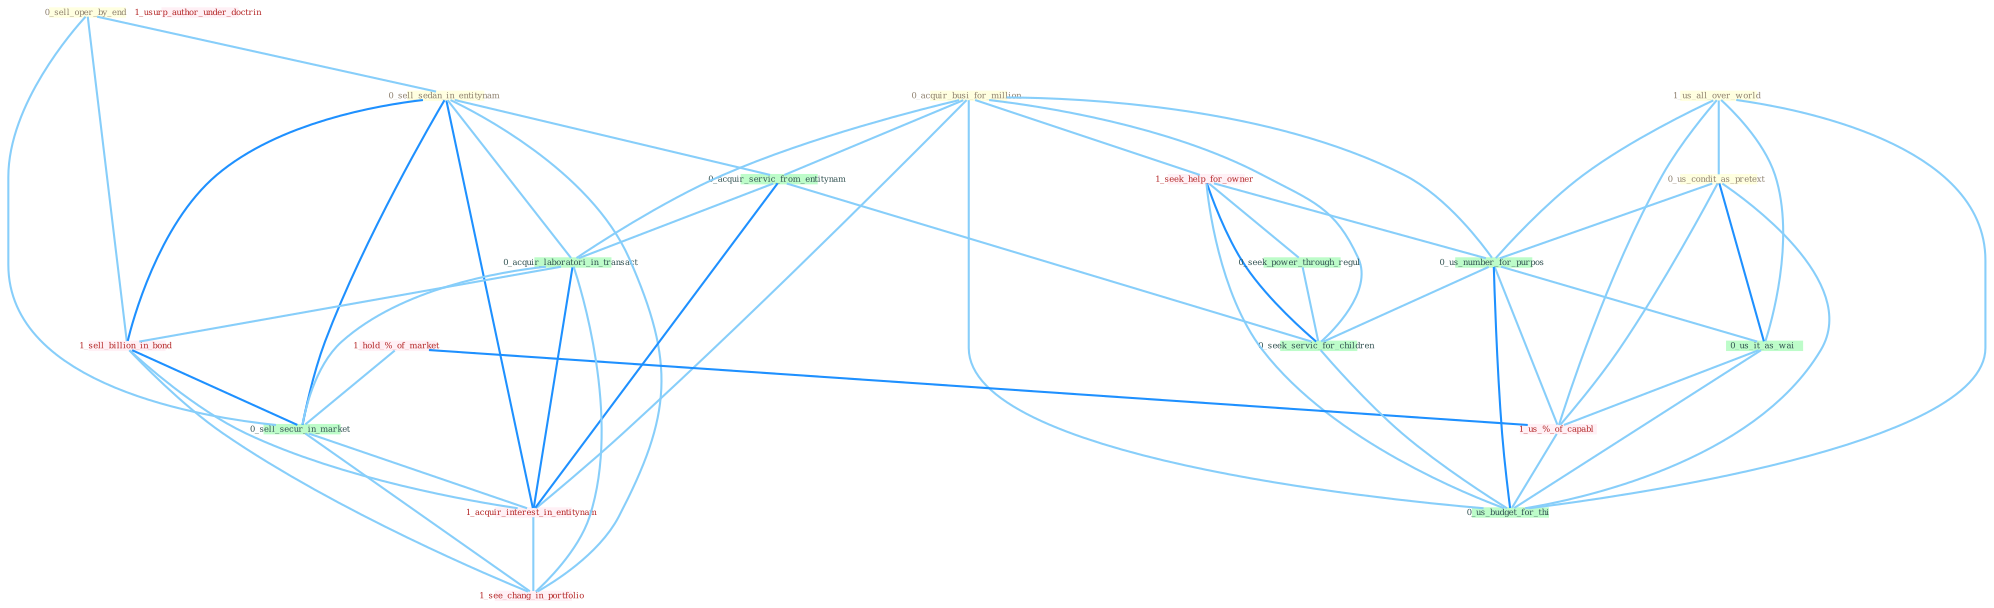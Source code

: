 Graph G{ 
    node
    [shape=polygon,style=filled,width=.5,height=.06,color="#BDFCC9",fixedsize=true,fontsize=4,
    fontcolor="#2f4f4f"];
    {node
    [color="#ffffe0", fontcolor="#8b7d6b"] "0_sell_oper_by_end " "0_acquir_busi_for_million " "1_us_all_over_world " "0_sell_sedan_in_entitynam " "0_us_condit_as_pretext "}
{node [color="#fff0f5", fontcolor="#b22222"] "1_seek_help_for_owner " "1_hold_%_of_market " "1_sell_billion_in_bond " "1_usurp_author_under_doctrin " "1_us_%_of_capabl " "1_acquir_interest_in_entitynam " "1_see_chang_in_portfolio "}
edge [color="#B0E2FF"];

	"0_sell_oper_by_end " -- "0_sell_sedan_in_entitynam " [w="1", color="#87cefa" ];
	"0_sell_oper_by_end " -- "1_sell_billion_in_bond " [w="1", color="#87cefa" ];
	"0_sell_oper_by_end " -- "0_sell_secur_in_market " [w="1", color="#87cefa" ];
	"0_acquir_busi_for_million " -- "1_seek_help_for_owner " [w="1", color="#87cefa" ];
	"0_acquir_busi_for_million " -- "0_acquir_servic_from_entitynam " [w="1", color="#87cefa" ];
	"0_acquir_busi_for_million " -- "0_us_number_for_purpos " [w="1", color="#87cefa" ];
	"0_acquir_busi_for_million " -- "0_acquir_laboratori_in_transact " [w="1", color="#87cefa" ];
	"0_acquir_busi_for_million " -- "1_acquir_interest_in_entitynam " [w="1", color="#87cefa" ];
	"0_acquir_busi_for_million " -- "0_seek_servic_for_children " [w="1", color="#87cefa" ];
	"0_acquir_busi_for_million " -- "0_us_budget_for_thi " [w="1", color="#87cefa" ];
	"1_us_all_over_world " -- "0_us_condit_as_pretext " [w="1", color="#87cefa" ];
	"1_us_all_over_world " -- "0_us_number_for_purpos " [w="1", color="#87cefa" ];
	"1_us_all_over_world " -- "0_us_it_as_wai " [w="1", color="#87cefa" ];
	"1_us_all_over_world " -- "1_us_%_of_capabl " [w="1", color="#87cefa" ];
	"1_us_all_over_world " -- "0_us_budget_for_thi " [w="1", color="#87cefa" ];
	"0_sell_sedan_in_entitynam " -- "0_acquir_servic_from_entitynam " [w="1", color="#87cefa" ];
	"0_sell_sedan_in_entitynam " -- "0_acquir_laboratori_in_transact " [w="1", color="#87cefa" ];
	"0_sell_sedan_in_entitynam " -- "1_sell_billion_in_bond " [w="2", color="#1e90ff" , len=0.8];
	"0_sell_sedan_in_entitynam " -- "0_sell_secur_in_market " [w="2", color="#1e90ff" , len=0.8];
	"0_sell_sedan_in_entitynam " -- "1_acquir_interest_in_entitynam " [w="2", color="#1e90ff" , len=0.8];
	"0_sell_sedan_in_entitynam " -- "1_see_chang_in_portfolio " [w="1", color="#87cefa" ];
	"0_us_condit_as_pretext " -- "0_us_number_for_purpos " [w="1", color="#87cefa" ];
	"0_us_condit_as_pretext " -- "0_us_it_as_wai " [w="2", color="#1e90ff" , len=0.8];
	"0_us_condit_as_pretext " -- "1_us_%_of_capabl " [w="1", color="#87cefa" ];
	"0_us_condit_as_pretext " -- "0_us_budget_for_thi " [w="1", color="#87cefa" ];
	"1_seek_help_for_owner " -- "0_seek_power_through_regul " [w="1", color="#87cefa" ];
	"1_seek_help_for_owner " -- "0_us_number_for_purpos " [w="1", color="#87cefa" ];
	"1_seek_help_for_owner " -- "0_seek_servic_for_children " [w="2", color="#1e90ff" , len=0.8];
	"1_seek_help_for_owner " -- "0_us_budget_for_thi " [w="1", color="#87cefa" ];
	"0_acquir_servic_from_entitynam " -- "0_acquir_laboratori_in_transact " [w="1", color="#87cefa" ];
	"0_acquir_servic_from_entitynam " -- "1_acquir_interest_in_entitynam " [w="2", color="#1e90ff" , len=0.8];
	"0_acquir_servic_from_entitynam " -- "0_seek_servic_for_children " [w="1", color="#87cefa" ];
	"1_hold_%_of_market " -- "1_us_%_of_capabl " [w="2", color="#1e90ff" , len=0.8];
	"1_hold_%_of_market " -- "0_sell_secur_in_market " [w="1", color="#87cefa" ];
	"0_seek_power_through_regul " -- "0_seek_servic_for_children " [w="1", color="#87cefa" ];
	"0_us_number_for_purpos " -- "0_us_it_as_wai " [w="1", color="#87cefa" ];
	"0_us_number_for_purpos " -- "1_us_%_of_capabl " [w="1", color="#87cefa" ];
	"0_us_number_for_purpos " -- "0_seek_servic_for_children " [w="1", color="#87cefa" ];
	"0_us_number_for_purpos " -- "0_us_budget_for_thi " [w="2", color="#1e90ff" , len=0.8];
	"0_acquir_laboratori_in_transact " -- "1_sell_billion_in_bond " [w="1", color="#87cefa" ];
	"0_acquir_laboratori_in_transact " -- "0_sell_secur_in_market " [w="1", color="#87cefa" ];
	"0_acquir_laboratori_in_transact " -- "1_acquir_interest_in_entitynam " [w="2", color="#1e90ff" , len=0.8];
	"0_acquir_laboratori_in_transact " -- "1_see_chang_in_portfolio " [w="1", color="#87cefa" ];
	"1_sell_billion_in_bond " -- "0_sell_secur_in_market " [w="2", color="#1e90ff" , len=0.8];
	"1_sell_billion_in_bond " -- "1_acquir_interest_in_entitynam " [w="1", color="#87cefa" ];
	"1_sell_billion_in_bond " -- "1_see_chang_in_portfolio " [w="1", color="#87cefa" ];
	"0_us_it_as_wai " -- "1_us_%_of_capabl " [w="1", color="#87cefa" ];
	"0_us_it_as_wai " -- "0_us_budget_for_thi " [w="1", color="#87cefa" ];
	"1_us_%_of_capabl " -- "0_us_budget_for_thi " [w="1", color="#87cefa" ];
	"0_sell_secur_in_market " -- "1_acquir_interest_in_entitynam " [w="1", color="#87cefa" ];
	"0_sell_secur_in_market " -- "1_see_chang_in_portfolio " [w="1", color="#87cefa" ];
	"1_acquir_interest_in_entitynam " -- "1_see_chang_in_portfolio " [w="1", color="#87cefa" ];
	"0_seek_servic_for_children " -- "0_us_budget_for_thi " [w="1", color="#87cefa" ];
}